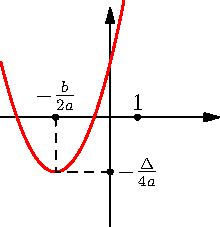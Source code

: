 size(4cm);
import graph ;
guide g;
real u = -2;
real v = -2;
real f(real m)
  {
    return (m -u)**2+v;
  }
real xmin = -4; real xmax = 4;
real ymin = -4; real ymax = 4;
draw(graph(f,-4,0.5),red +1);
dot((1,0));
label("$1$",(1,0),N);
axes((xmin,ymin),(xmax,ymax),EndArrow);
draw((u,0)--(u,v)--(0,v),dashed);
dot((u,0)); dot((0,v));
label("$-\frac{b}{2a}$",(u,0),N);
label("$-\frac{\Delta}{4a}$",(0,v),E);